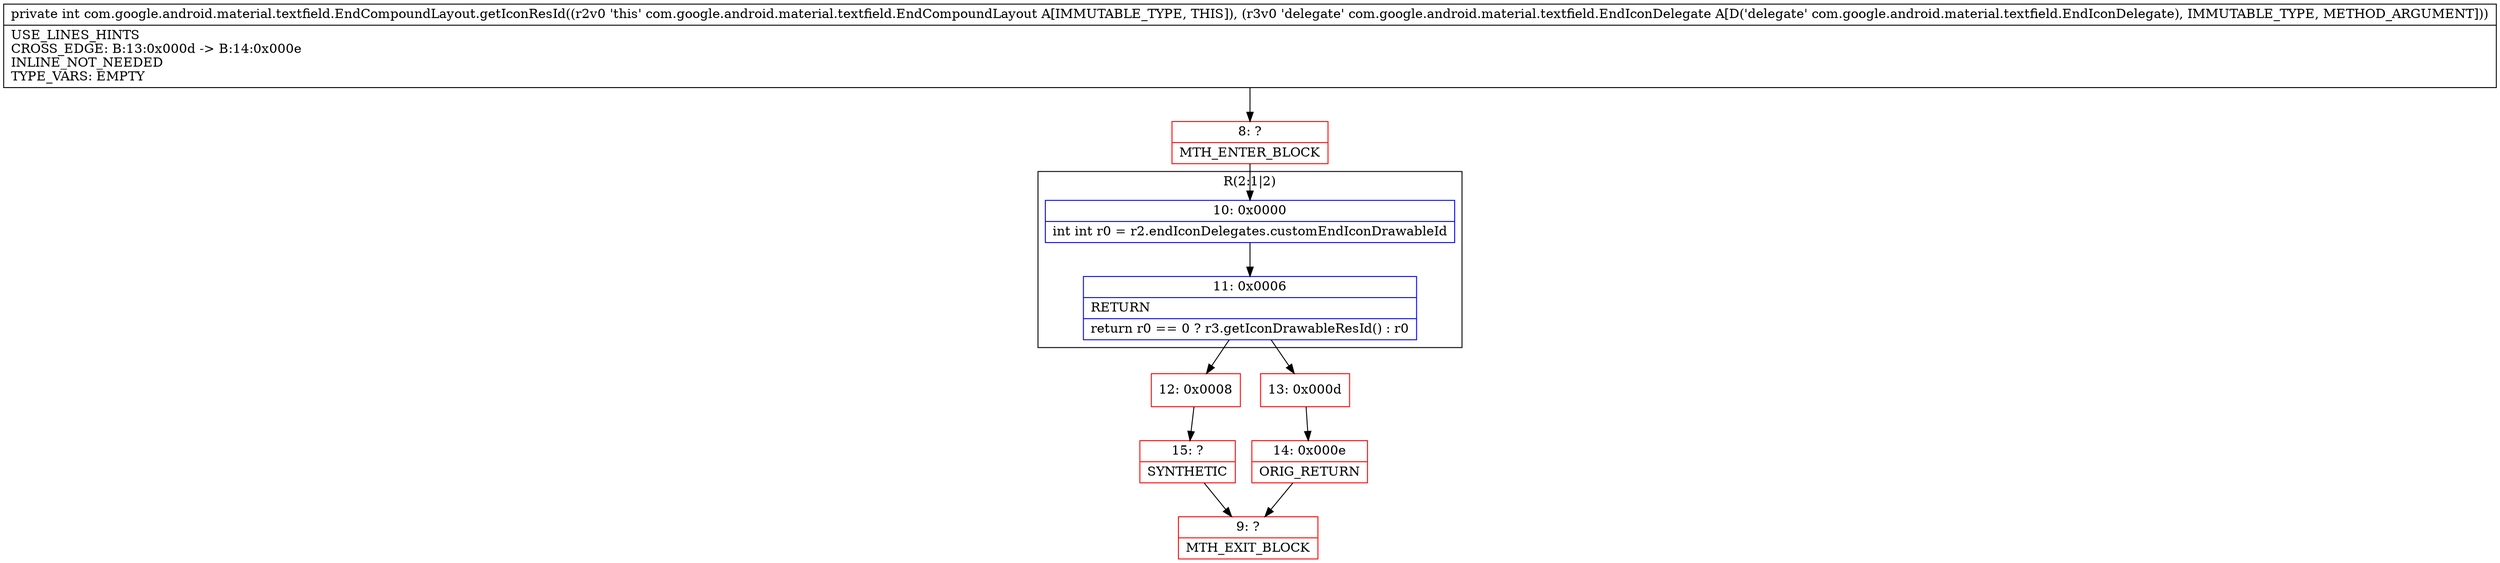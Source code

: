 digraph "CFG forcom.google.android.material.textfield.EndCompoundLayout.getIconResId(Lcom\/google\/android\/material\/textfield\/EndIconDelegate;)I" {
subgraph cluster_Region_76889415 {
label = "R(2:1|2)";
node [shape=record,color=blue];
Node_10 [shape=record,label="{10\:\ 0x0000|int int r0 = r2.endIconDelegates.customEndIconDrawableId\l}"];
Node_11 [shape=record,label="{11\:\ 0x0006|RETURN\l|return r0 == 0 ? r3.getIconDrawableResId() : r0\l}"];
}
Node_8 [shape=record,color=red,label="{8\:\ ?|MTH_ENTER_BLOCK\l}"];
Node_12 [shape=record,color=red,label="{12\:\ 0x0008}"];
Node_15 [shape=record,color=red,label="{15\:\ ?|SYNTHETIC\l}"];
Node_9 [shape=record,color=red,label="{9\:\ ?|MTH_EXIT_BLOCK\l}"];
Node_13 [shape=record,color=red,label="{13\:\ 0x000d}"];
Node_14 [shape=record,color=red,label="{14\:\ 0x000e|ORIG_RETURN\l}"];
MethodNode[shape=record,label="{private int com.google.android.material.textfield.EndCompoundLayout.getIconResId((r2v0 'this' com.google.android.material.textfield.EndCompoundLayout A[IMMUTABLE_TYPE, THIS]), (r3v0 'delegate' com.google.android.material.textfield.EndIconDelegate A[D('delegate' com.google.android.material.textfield.EndIconDelegate), IMMUTABLE_TYPE, METHOD_ARGUMENT]))  | USE_LINES_HINTS\lCROSS_EDGE: B:13:0x000d \-\> B:14:0x000e\lINLINE_NOT_NEEDED\lTYPE_VARS: EMPTY\l}"];
MethodNode -> Node_8;Node_10 -> Node_11;
Node_11 -> Node_12;
Node_11 -> Node_13;
Node_8 -> Node_10;
Node_12 -> Node_15;
Node_15 -> Node_9;
Node_13 -> Node_14;
Node_14 -> Node_9;
}

